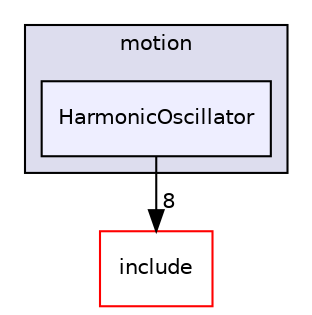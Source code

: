 digraph "/root/scrimmage/scrimmage/src/plugins/motion/HarmonicOscillator" {
  compound=true
  node [ fontsize="10", fontname="Helvetica"];
  edge [ labelfontsize="10", labelfontname="Helvetica"];
  subgraph clusterdir_5f8427e50c3373d6d1a638fa0a1c8683 {
    graph [ bgcolor="#ddddee", pencolor="black", label="motion" fontname="Helvetica", fontsize="10", URL="dir_5f8427e50c3373d6d1a638fa0a1c8683.html"]
  dir_8ce1b1a0cf12dd1880e05e388c7fc2ed [shape=box, label="HarmonicOscillator", style="filled", fillcolor="#eeeeff", pencolor="black", URL="dir_8ce1b1a0cf12dd1880e05e388c7fc2ed.html"];
  }
  dir_d44c64559bbebec7f509842c48db8b23 [shape=box label="include" fillcolor="white" style="filled" color="red" URL="dir_d44c64559bbebec7f509842c48db8b23.html"];
  dir_8ce1b1a0cf12dd1880e05e388c7fc2ed->dir_d44c64559bbebec7f509842c48db8b23 [headlabel="8", labeldistance=1.5 headhref="dir_000249_000004.html"];
}
